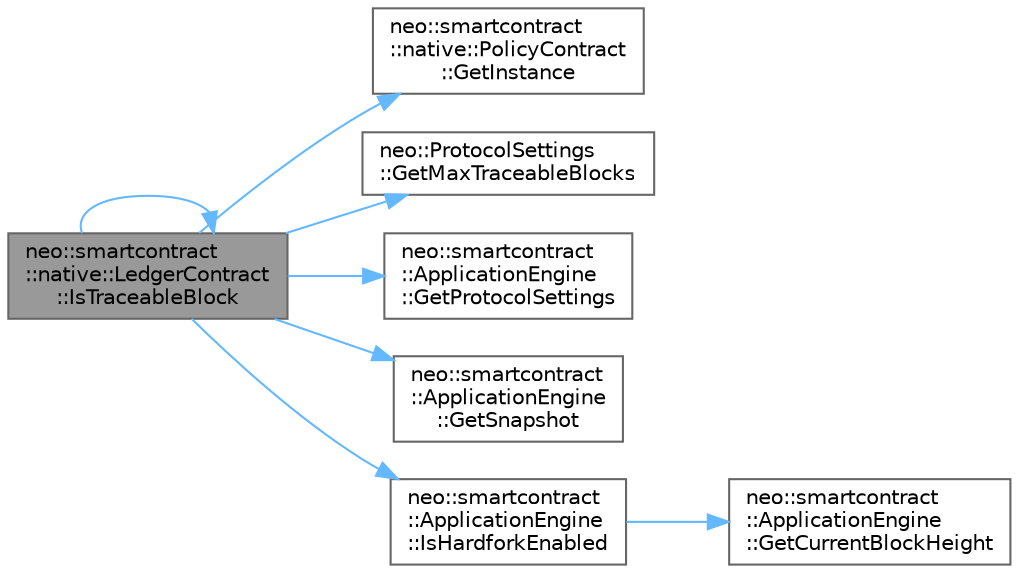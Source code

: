 digraph "neo::smartcontract::native::LedgerContract::IsTraceableBlock"
{
 // LATEX_PDF_SIZE
  bgcolor="transparent";
  edge [fontname=Helvetica,fontsize=10,labelfontname=Helvetica,labelfontsize=10];
  node [fontname=Helvetica,fontsize=10,shape=box,height=0.2,width=0.4];
  rankdir="LR";
  Node1 [id="Node000001",label="neo::smartcontract\l::native::LedgerContract\l::IsTraceableBlock",height=0.2,width=0.4,color="gray40", fillcolor="grey60", style="filled", fontcolor="black",tooltip="Checks if a block is traceable."];
  Node1 -> Node2 [id="edge1_Node000001_Node000002",color="steelblue1",style="solid",tooltip=" "];
  Node2 [id="Node000002",label="neo::smartcontract\l::native::PolicyContract\l::GetInstance",height=0.2,width=0.4,color="grey40", fillcolor="white", style="filled",URL="$classneo_1_1smartcontract_1_1native_1_1_policy_contract.html#ae73620726c425e67f0ccb59806a8829e",tooltip="Gets the instance."];
  Node1 -> Node3 [id="edge2_Node000001_Node000003",color="steelblue1",style="solid",tooltip=" "];
  Node3 [id="Node000003",label="neo::ProtocolSettings\l::GetMaxTraceableBlocks",height=0.2,width=0.4,color="grey40", fillcolor="white", style="filled",URL="$classneo_1_1_protocol_settings.html#a10eca38d6babf35c1f71f9d4e4b7e39b",tooltip="Gets the maximum number of traceable blocks."];
  Node1 -> Node4 [id="edge3_Node000001_Node000004",color="steelblue1",style="solid",tooltip=" "];
  Node4 [id="Node000004",label="neo::smartcontract\l::ApplicationEngine\l::GetProtocolSettings",height=0.2,width=0.4,color="grey40", fillcolor="white", style="filled",URL="$classneo_1_1smartcontract_1_1_application_engine.html#af7d805438860e0b964982f0244ec21f6",tooltip="Gets the protocol settings."];
  Node1 -> Node5 [id="edge4_Node000001_Node000005",color="steelblue1",style="solid",tooltip=" "];
  Node5 [id="Node000005",label="neo::smartcontract\l::ApplicationEngine\l::GetSnapshot",height=0.2,width=0.4,color="grey40", fillcolor="white", style="filled",URL="$classneo_1_1smartcontract_1_1_application_engine.html#a4b11ba8a68aa0ac32ba0263c293ff1e4",tooltip="Gets the snapshot."];
  Node1 -> Node6 [id="edge5_Node000001_Node000006",color="steelblue1",style="solid",tooltip=" "];
  Node6 [id="Node000006",label="neo::smartcontract\l::ApplicationEngine\l::IsHardforkEnabled",height=0.2,width=0.4,color="grey40", fillcolor="white", style="filled",URL="$classneo_1_1smartcontract_1_1_application_engine.html#a544a3e5e53fcd849a58827b094192292",tooltip="Checks if a hardfork is enabled."];
  Node6 -> Node7 [id="edge6_Node000006_Node000007",color="steelblue1",style="solid",tooltip=" "];
  Node7 [id="Node000007",label="neo::smartcontract\l::ApplicationEngine\l::GetCurrentBlockHeight",height=0.2,width=0.4,color="grey40", fillcolor="white", style="filled",URL="$classneo_1_1smartcontract_1_1_application_engine.html#a69998c51d4ffa36e0e1e1450dbf6a78a",tooltip="Gets the current block height."];
  Node1 -> Node1 [id="edge7_Node000001_Node000001",color="steelblue1",style="solid",tooltip=" "];
}
